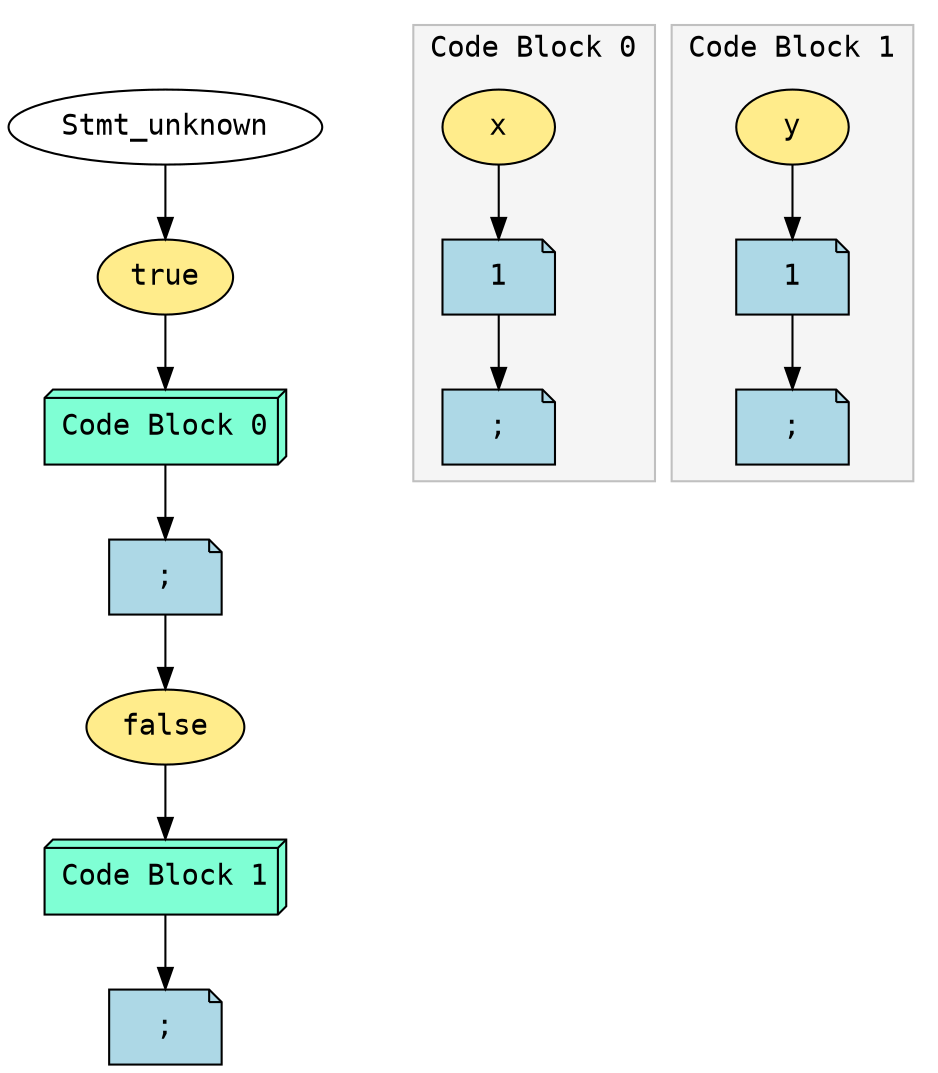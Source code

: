 digraph AST {
  splines=ortho;
  nodesep=0.8;
  ranksep=0.5;
  node [fontname="Courier"];
  Expr_0 [label="Stmt_unknown"];
  Expr_1 [shape=ellipse style=filled fillcolor=lightgoldenrod1 fontname="Courier" label="true"];
  Expr_0 -> Expr_1;
  subgraph cluster_3 {
    label="Code Block 0";
    style=filled;
    color=gray;
    fillcolor=whitesmoke;
    fontname="Courier";
  Expr_4 [shape=ellipse style=filled fillcolor=lightgoldenrod1 fontname="Courier" label="x"];
  Expr_5 [shape=note style=filled fillcolor=lightblue fontname="Courier" label="1"];
  Expr_4 -> Expr_5;
  Expr_6 [shape=note style=filled fillcolor=lightblue fontname="Courier" label=";"];
  Expr_5 -> Expr_6;
  }
  Expr_3 [shape=box3d style=filled fillcolor=aquamarine fontname="Courier" label="Code Block 0"];
  Expr_1 -> Expr_3;
  Expr_7 [shape=note style=filled fillcolor=lightblue fontname="Courier" label=";"];
  Expr_3 -> Expr_7;
  Expr_8 [shape=ellipse style=filled fillcolor=lightgoldenrod1 fontname="Courier" label="false"];
  Expr_7 -> Expr_8;
  subgraph cluster_10 {
    label="Code Block 1";
    style=filled;
    color=gray;
    fillcolor=whitesmoke;
    fontname="Courier";
  Expr_11 [shape=ellipse style=filled fillcolor=lightgoldenrod1 fontname="Courier" label="y"];
  Expr_12 [shape=note style=filled fillcolor=lightblue fontname="Courier" label="1"];
  Expr_11 -> Expr_12;
  Expr_13 [shape=note style=filled fillcolor=lightblue fontname="Courier" label=";"];
  Expr_12 -> Expr_13;
  }
  Expr_10 [shape=box3d style=filled fillcolor=aquamarine fontname="Courier" label="Code Block 1"];
  Expr_8 -> Expr_10;
  Expr_14 [shape=note style=filled fillcolor=lightblue fontname="Courier" label=";"];
  Expr_10 -> Expr_14;
}
